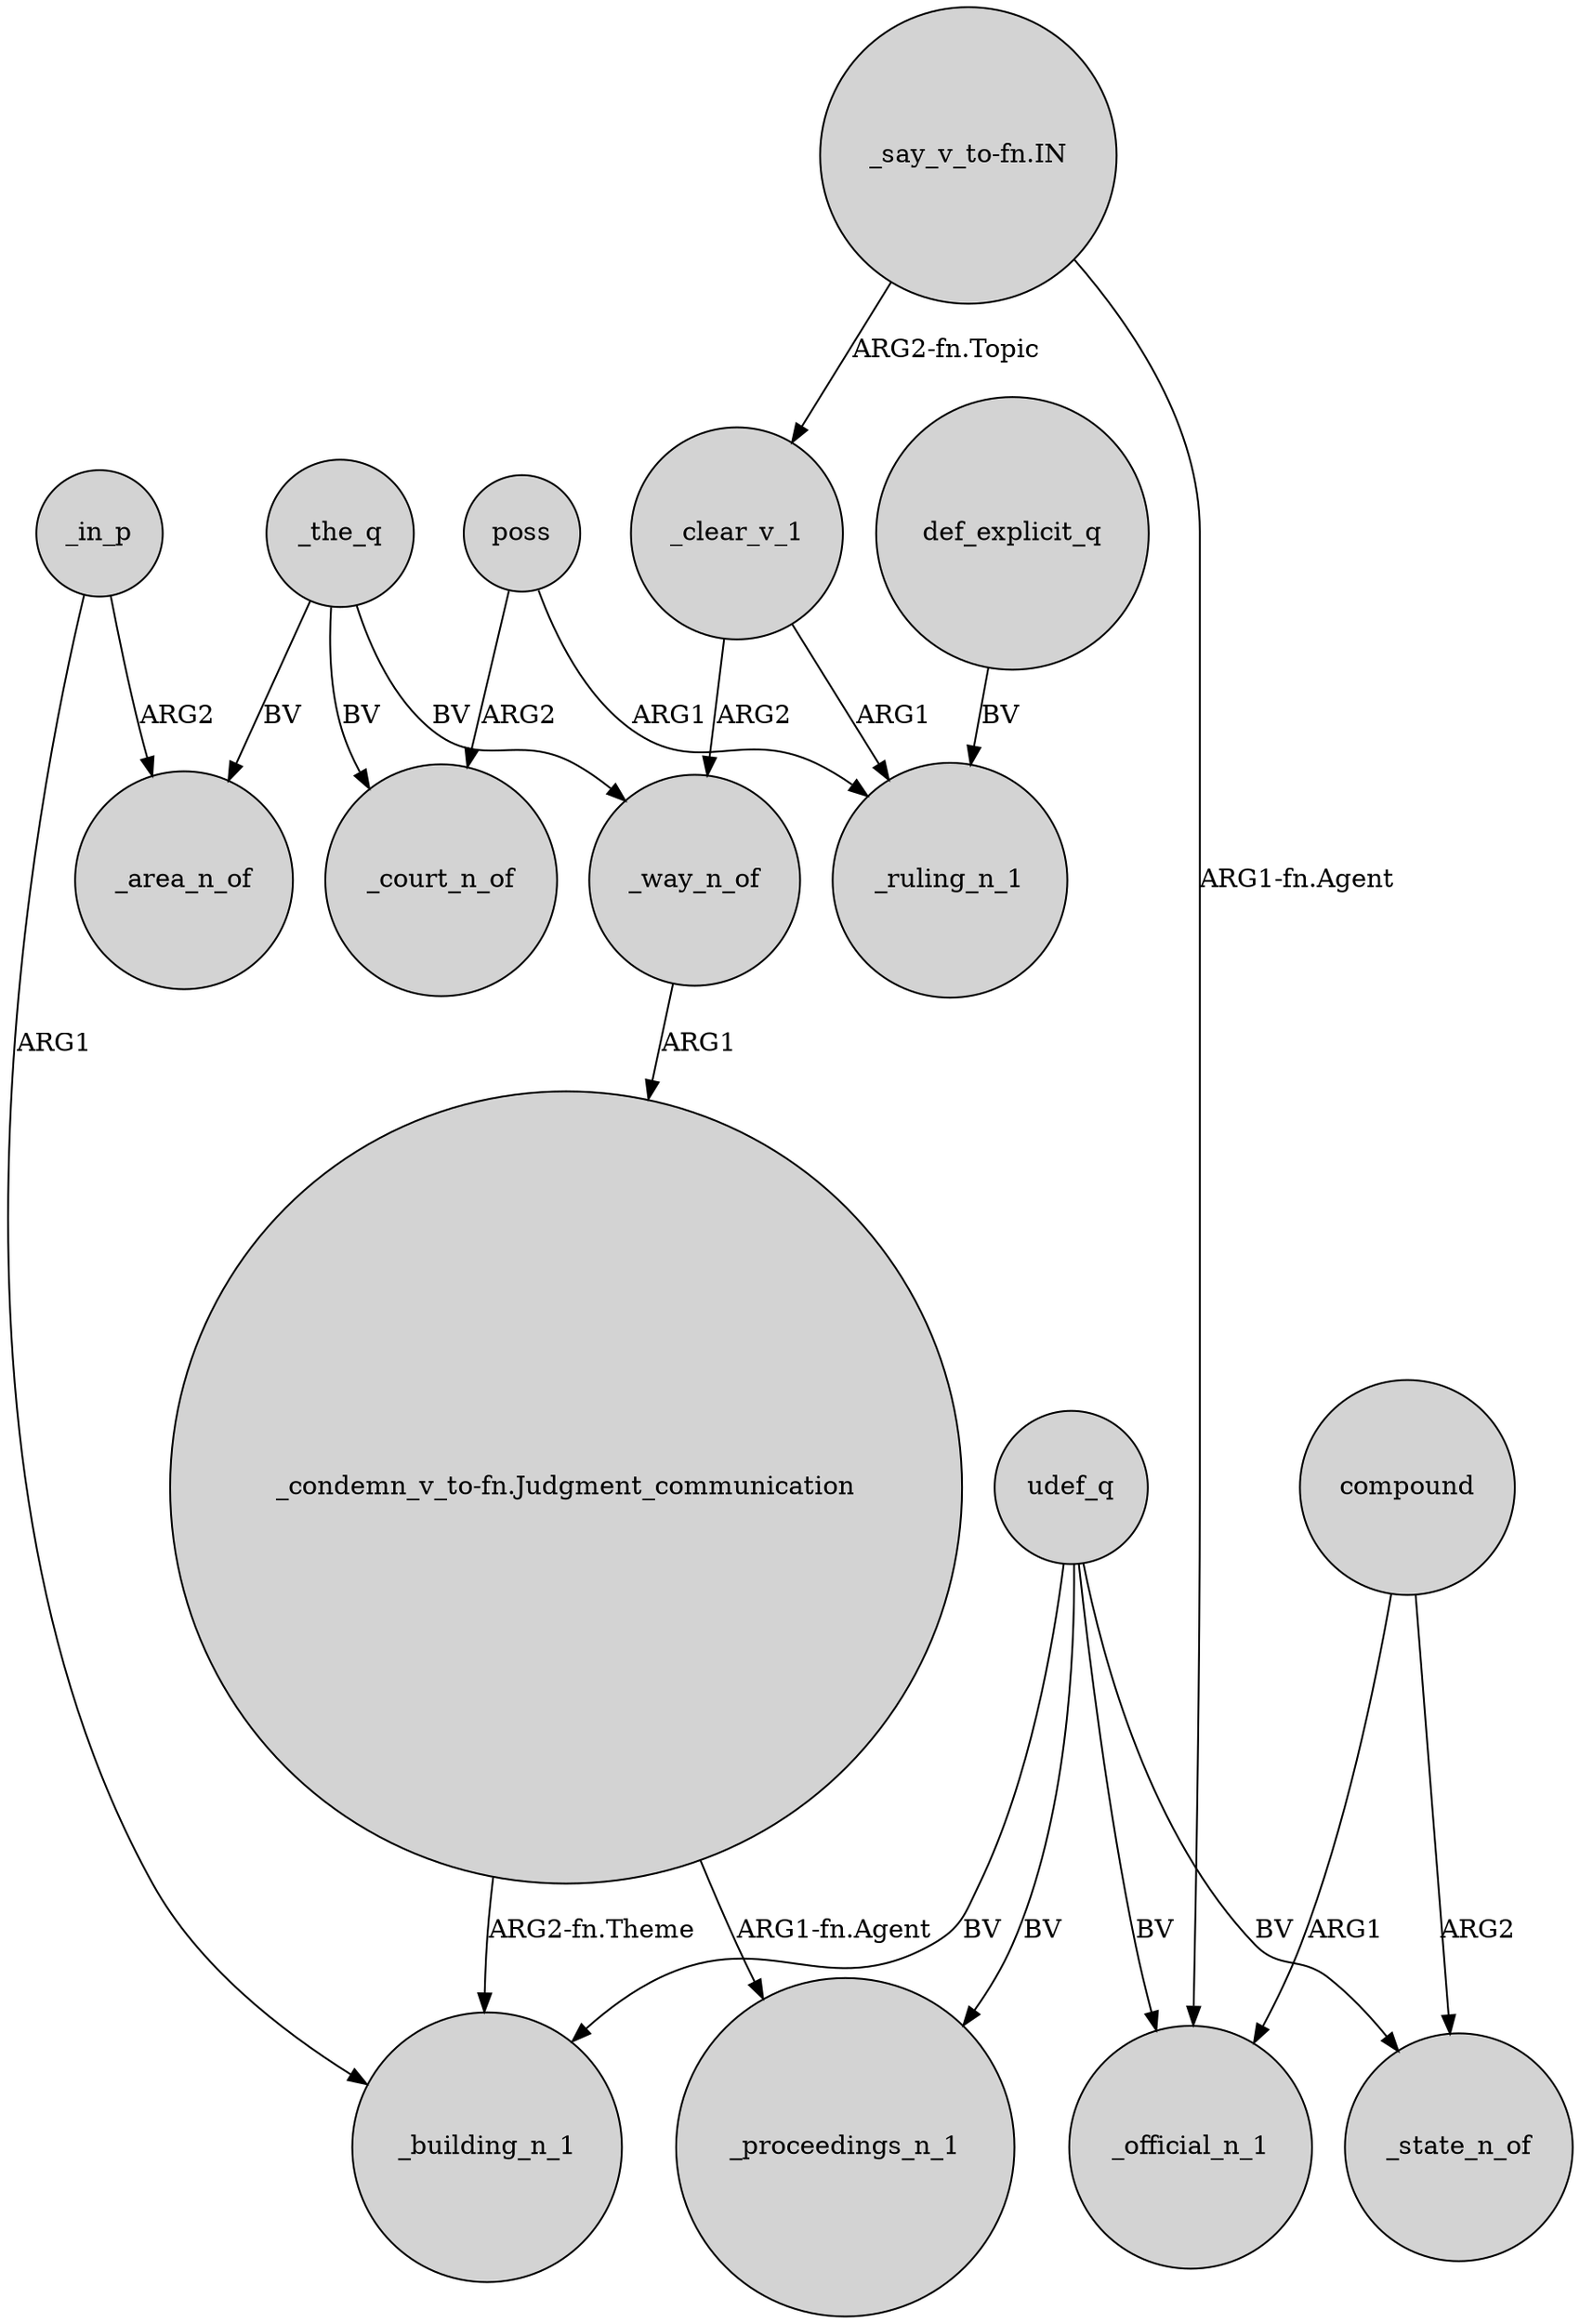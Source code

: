 digraph {
	node [shape=circle style=filled]
	_way_n_of -> "_condemn_v_to-fn.Judgment_communication" [label=ARG1]
	poss -> _court_n_of [label=ARG2]
	_in_p -> _building_n_1 [label=ARG1]
	udef_q -> _building_n_1 [label=BV]
	poss -> _ruling_n_1 [label=ARG1]
	"_say_v_to-fn.IN" -> _official_n_1 [label="ARG1-fn.Agent"]
	udef_q -> _state_n_of [label=BV]
	_the_q -> _way_n_of [label=BV]
	"_condemn_v_to-fn.Judgment_communication" -> _proceedings_n_1 [label="ARG1-fn.Agent"]
	_the_q -> _court_n_of [label=BV]
	compound -> _state_n_of [label=ARG2]
	"_say_v_to-fn.IN" -> _clear_v_1 [label="ARG2-fn.Topic"]
	"_condemn_v_to-fn.Judgment_communication" -> _building_n_1 [label="ARG2-fn.Theme"]
	_clear_v_1 -> _ruling_n_1 [label=ARG1]
	udef_q -> _official_n_1 [label=BV]
	_the_q -> _area_n_of [label=BV]
	compound -> _official_n_1 [label=ARG1]
	_clear_v_1 -> _way_n_of [label=ARG2]
	_in_p -> _area_n_of [label=ARG2]
	udef_q -> _proceedings_n_1 [label=BV]
	def_explicit_q -> _ruling_n_1 [label=BV]
}
